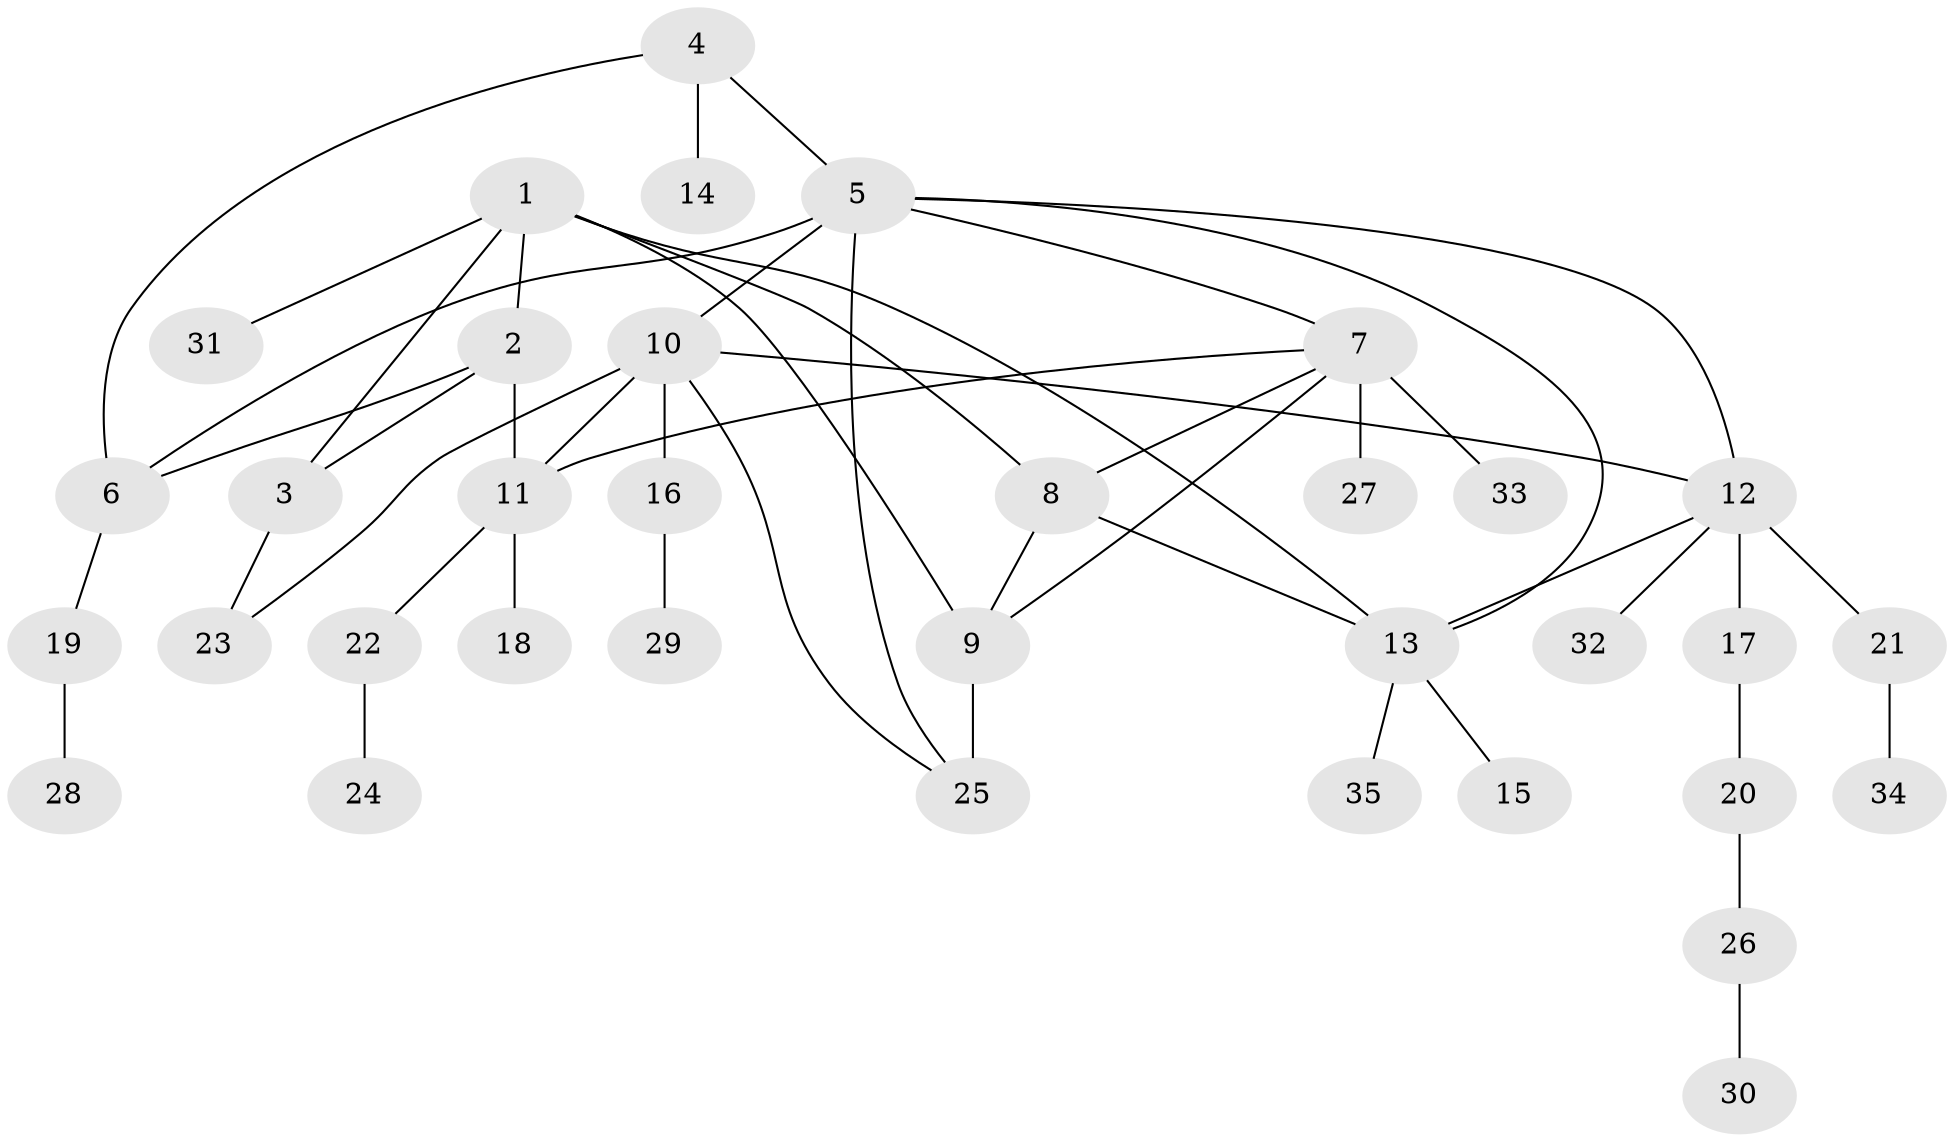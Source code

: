 // original degree distribution, {7: 0.057971014492753624, 5: 0.057971014492753624, 4: 0.043478260869565216, 6: 0.014492753623188406, 10: 0.028985507246376812, 3: 0.08695652173913043, 1: 0.5217391304347826, 2: 0.18840579710144928}
// Generated by graph-tools (version 1.1) at 2025/37/03/09/25 02:37:20]
// undirected, 35 vertices, 48 edges
graph export_dot {
graph [start="1"]
  node [color=gray90,style=filled];
  1;
  2;
  3;
  4;
  5;
  6;
  7;
  8;
  9;
  10;
  11;
  12;
  13;
  14;
  15;
  16;
  17;
  18;
  19;
  20;
  21;
  22;
  23;
  24;
  25;
  26;
  27;
  28;
  29;
  30;
  31;
  32;
  33;
  34;
  35;
  1 -- 2 [weight=1.0];
  1 -- 3 [weight=1.0];
  1 -- 8 [weight=1.0];
  1 -- 9 [weight=1.0];
  1 -- 13 [weight=1.0];
  1 -- 31 [weight=1.0];
  2 -- 3 [weight=1.0];
  2 -- 6 [weight=1.0];
  2 -- 11 [weight=1.0];
  3 -- 23 [weight=1.0];
  4 -- 5 [weight=1.0];
  4 -- 6 [weight=1.0];
  4 -- 14 [weight=3.0];
  5 -- 6 [weight=1.0];
  5 -- 7 [weight=1.0];
  5 -- 10 [weight=1.0];
  5 -- 12 [weight=1.0];
  5 -- 13 [weight=1.0];
  5 -- 25 [weight=1.0];
  6 -- 19 [weight=1.0];
  7 -- 8 [weight=1.0];
  7 -- 9 [weight=1.0];
  7 -- 11 [weight=1.0];
  7 -- 27 [weight=1.0];
  7 -- 33 [weight=1.0];
  8 -- 9 [weight=1.0];
  8 -- 13 [weight=1.0];
  9 -- 25 [weight=6.0];
  10 -- 11 [weight=5.0];
  10 -- 12 [weight=1.0];
  10 -- 16 [weight=1.0];
  10 -- 23 [weight=1.0];
  10 -- 25 [weight=1.0];
  11 -- 18 [weight=1.0];
  11 -- 22 [weight=1.0];
  12 -- 13 [weight=1.0];
  12 -- 17 [weight=1.0];
  12 -- 21 [weight=1.0];
  12 -- 32 [weight=1.0];
  13 -- 15 [weight=1.0];
  13 -- 35 [weight=1.0];
  16 -- 29 [weight=1.0];
  17 -- 20 [weight=1.0];
  19 -- 28 [weight=1.0];
  20 -- 26 [weight=1.0];
  21 -- 34 [weight=1.0];
  22 -- 24 [weight=1.0];
  26 -- 30 [weight=2.0];
}
